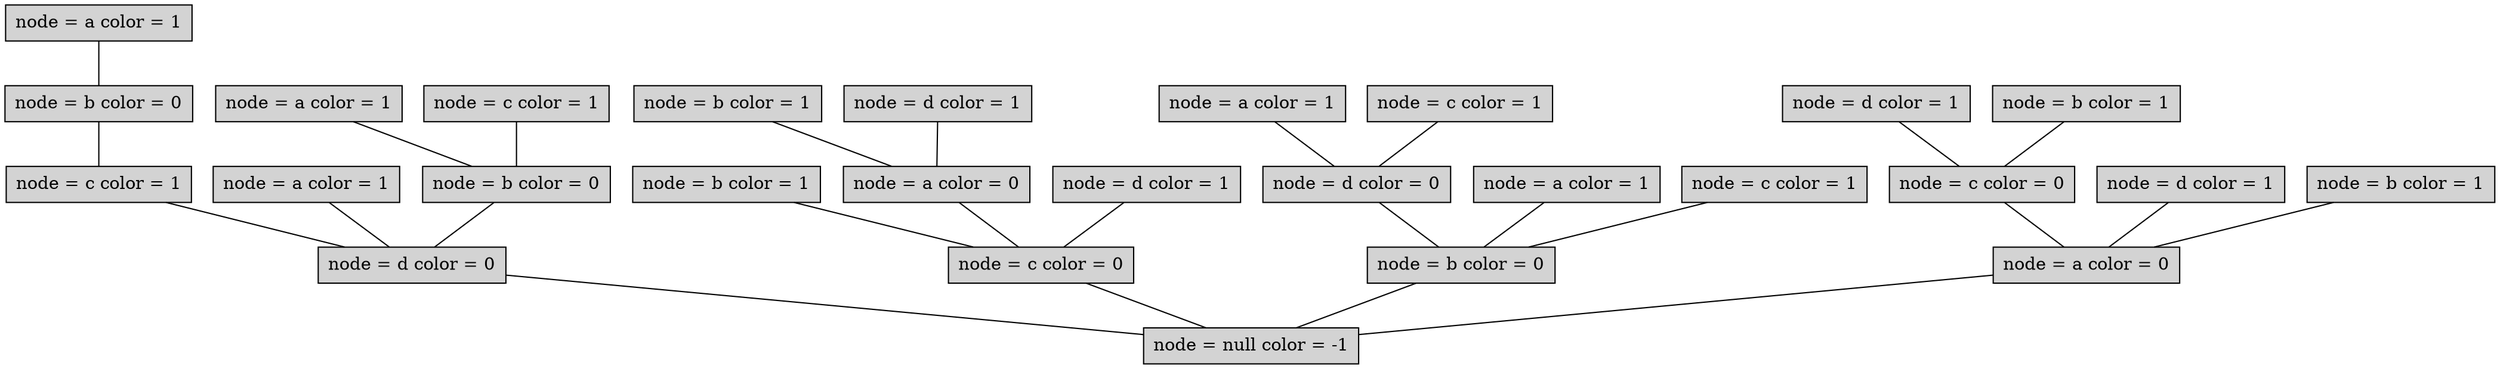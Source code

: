 graph G { 
graph [splines = true] node [height=0.4 shape=rectangle style=filled]
Start [ label= "node = null color = -1"] ;
b03 [ label= "node = b color = 0"] ;
a14 [ label= "node = a color = 1"] ;
d01 [ label= "node = d color = 0"] ;
c12 [ label= "node = c color = 1"] ;
a111 [ label= "node = a color = 1"] ;
a112 [ label= "node = a color = 1"] ;
b09 [ label= "node = b color = 0"] ;
c110 [ label= "node = c color = 1"] ;
b115 [ label= "node = b color = 1"] ;
a016 [ label= "node = a color = 0"] ;
c013 [ label= "node = c color = 0"] ;
d114 [ label= "node = d color = 1"] ;
d020 [ label= "node = d color = 0"] ;
b019 [ label= "node = b color = 0"] ;
b118 [ label= "node = b color = 1"] ;
d117 [ label= "node = d color = 1"] ;
a124 [ label= "node = a color = 1"] ;
c123 [ label= "node = c color = 1"] ;
a122 [ label= "node = a color = 1"] ;
c121 [ label= "node = c color = 1"] ;
d128 [ label= "node = d color = 1"] ;
c027 [ label= "node = c color = 0"] ;
d126 [ label= "node = d color = 1"] ;
a025 [ label= "node = a color = 0"] ;
b130 [ label= "node = b color = 1"] ;
b129 [ label= "node = b color = 1"] ;
b03 -- c12;
a14 -- b03;
d01 -- Start;
c12 -- d01;
a111 -- b09;
a112 -- d01;
b09 -- d01;
c110 -- b09;
b115 -- c013;
a016 -- c013;
c013 -- Start;
d114 -- c013;
d020 -- b019;
b019 -- Start;
b118 -- a016;
d117 -- a016;
a124 -- b019;
c123 -- b019;
a122 -- d020;
c121 -- d020;
d128 -- c027;
c027 -- a025;
d126 -- a025;
a025 -- Start;
b130 -- a025;
b129 -- c027;
}